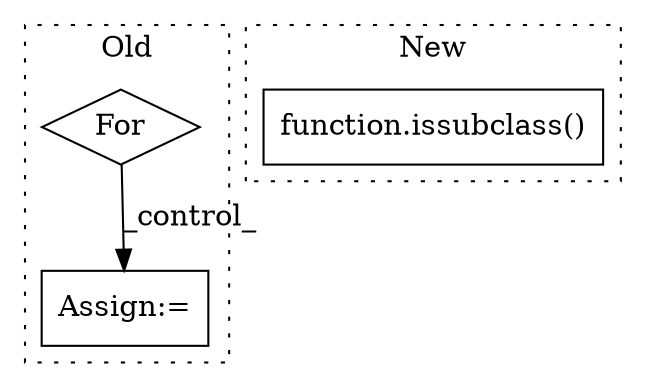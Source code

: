 digraph G {
subgraph cluster0 {
1 [label="For" a="107" s="3144,3181" l="4,14" shape="diamond"];
3 [label="Assign:=" a="68" s="3243" l="3" shape="box"];
label = "Old";
style="dotted";
}
subgraph cluster1 {
2 [label="function.issubclass()" a="75" s="4388,4435" l="11,1" shape="box"];
label = "New";
style="dotted";
}
1 -> 3 [label="_control_"];
}